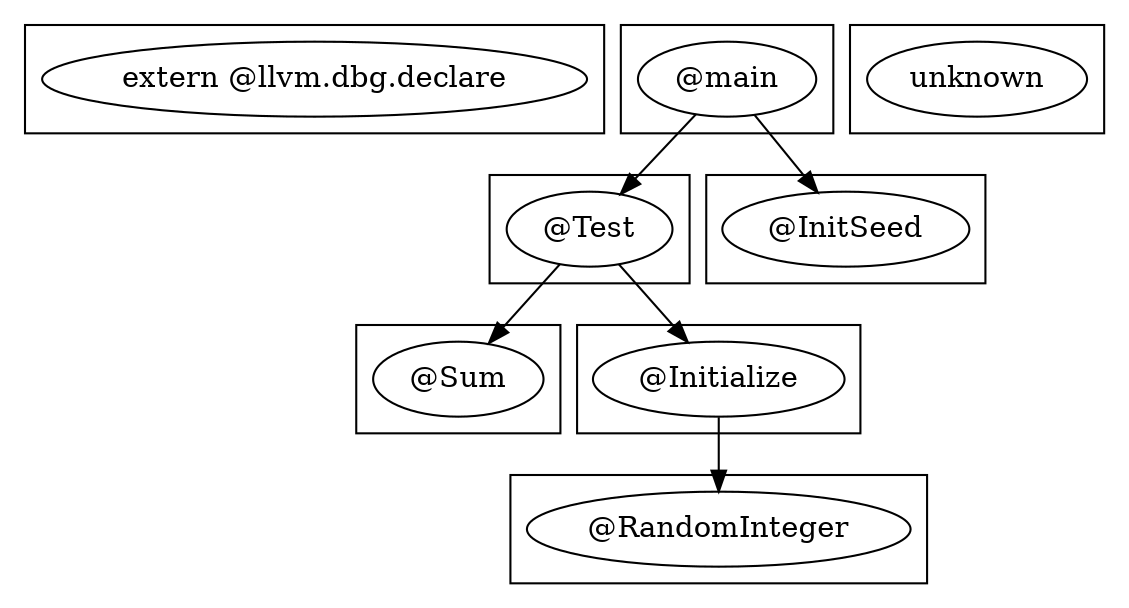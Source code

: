 digraph {
    subgraph cluster_0 {
        166 [label="extern @llvm.dbg.declare"];
    }
    subgraph cluster_1 {
        9 [label="@main"];
    }
    subgraph cluster_2 {
        23 [label="@Test"];
    }
    subgraph cluster_3 {
        81 [label="@Sum"];
    }
    subgraph cluster_4 {
        43 [label="@Initialize"];
    }
    subgraph cluster_5 {
        155 [label="@RandomInteger"];
    }
    subgraph cluster_6 {
        19 [label="@InitSeed"];
    }
    subgraph cluster_7 {
        -100 [label=unknown];
    }
    9 -> 19 [label=""];
    9 -> 23 [label=""];
    23 -> 43 [label=""];
    23 -> 81 [label=""];
    43 -> 155 [label=""];
}